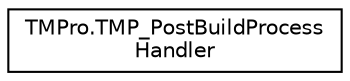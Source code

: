 digraph "Graphical Class Hierarchy"
{
 // LATEX_PDF_SIZE
  edge [fontname="Helvetica",fontsize="10",labelfontname="Helvetica",labelfontsize="10"];
  node [fontname="Helvetica",fontsize="10",shape=record];
  rankdir="LR";
  Node0 [label="TMPro.TMP_PostBuildProcess\lHandler",height=0.2,width=0.4,color="black", fillcolor="white", style="filled",URL="$class_t_m_pro_1_1_t_m_p___post_build_process_handler.html",tooltip=" "];
}

